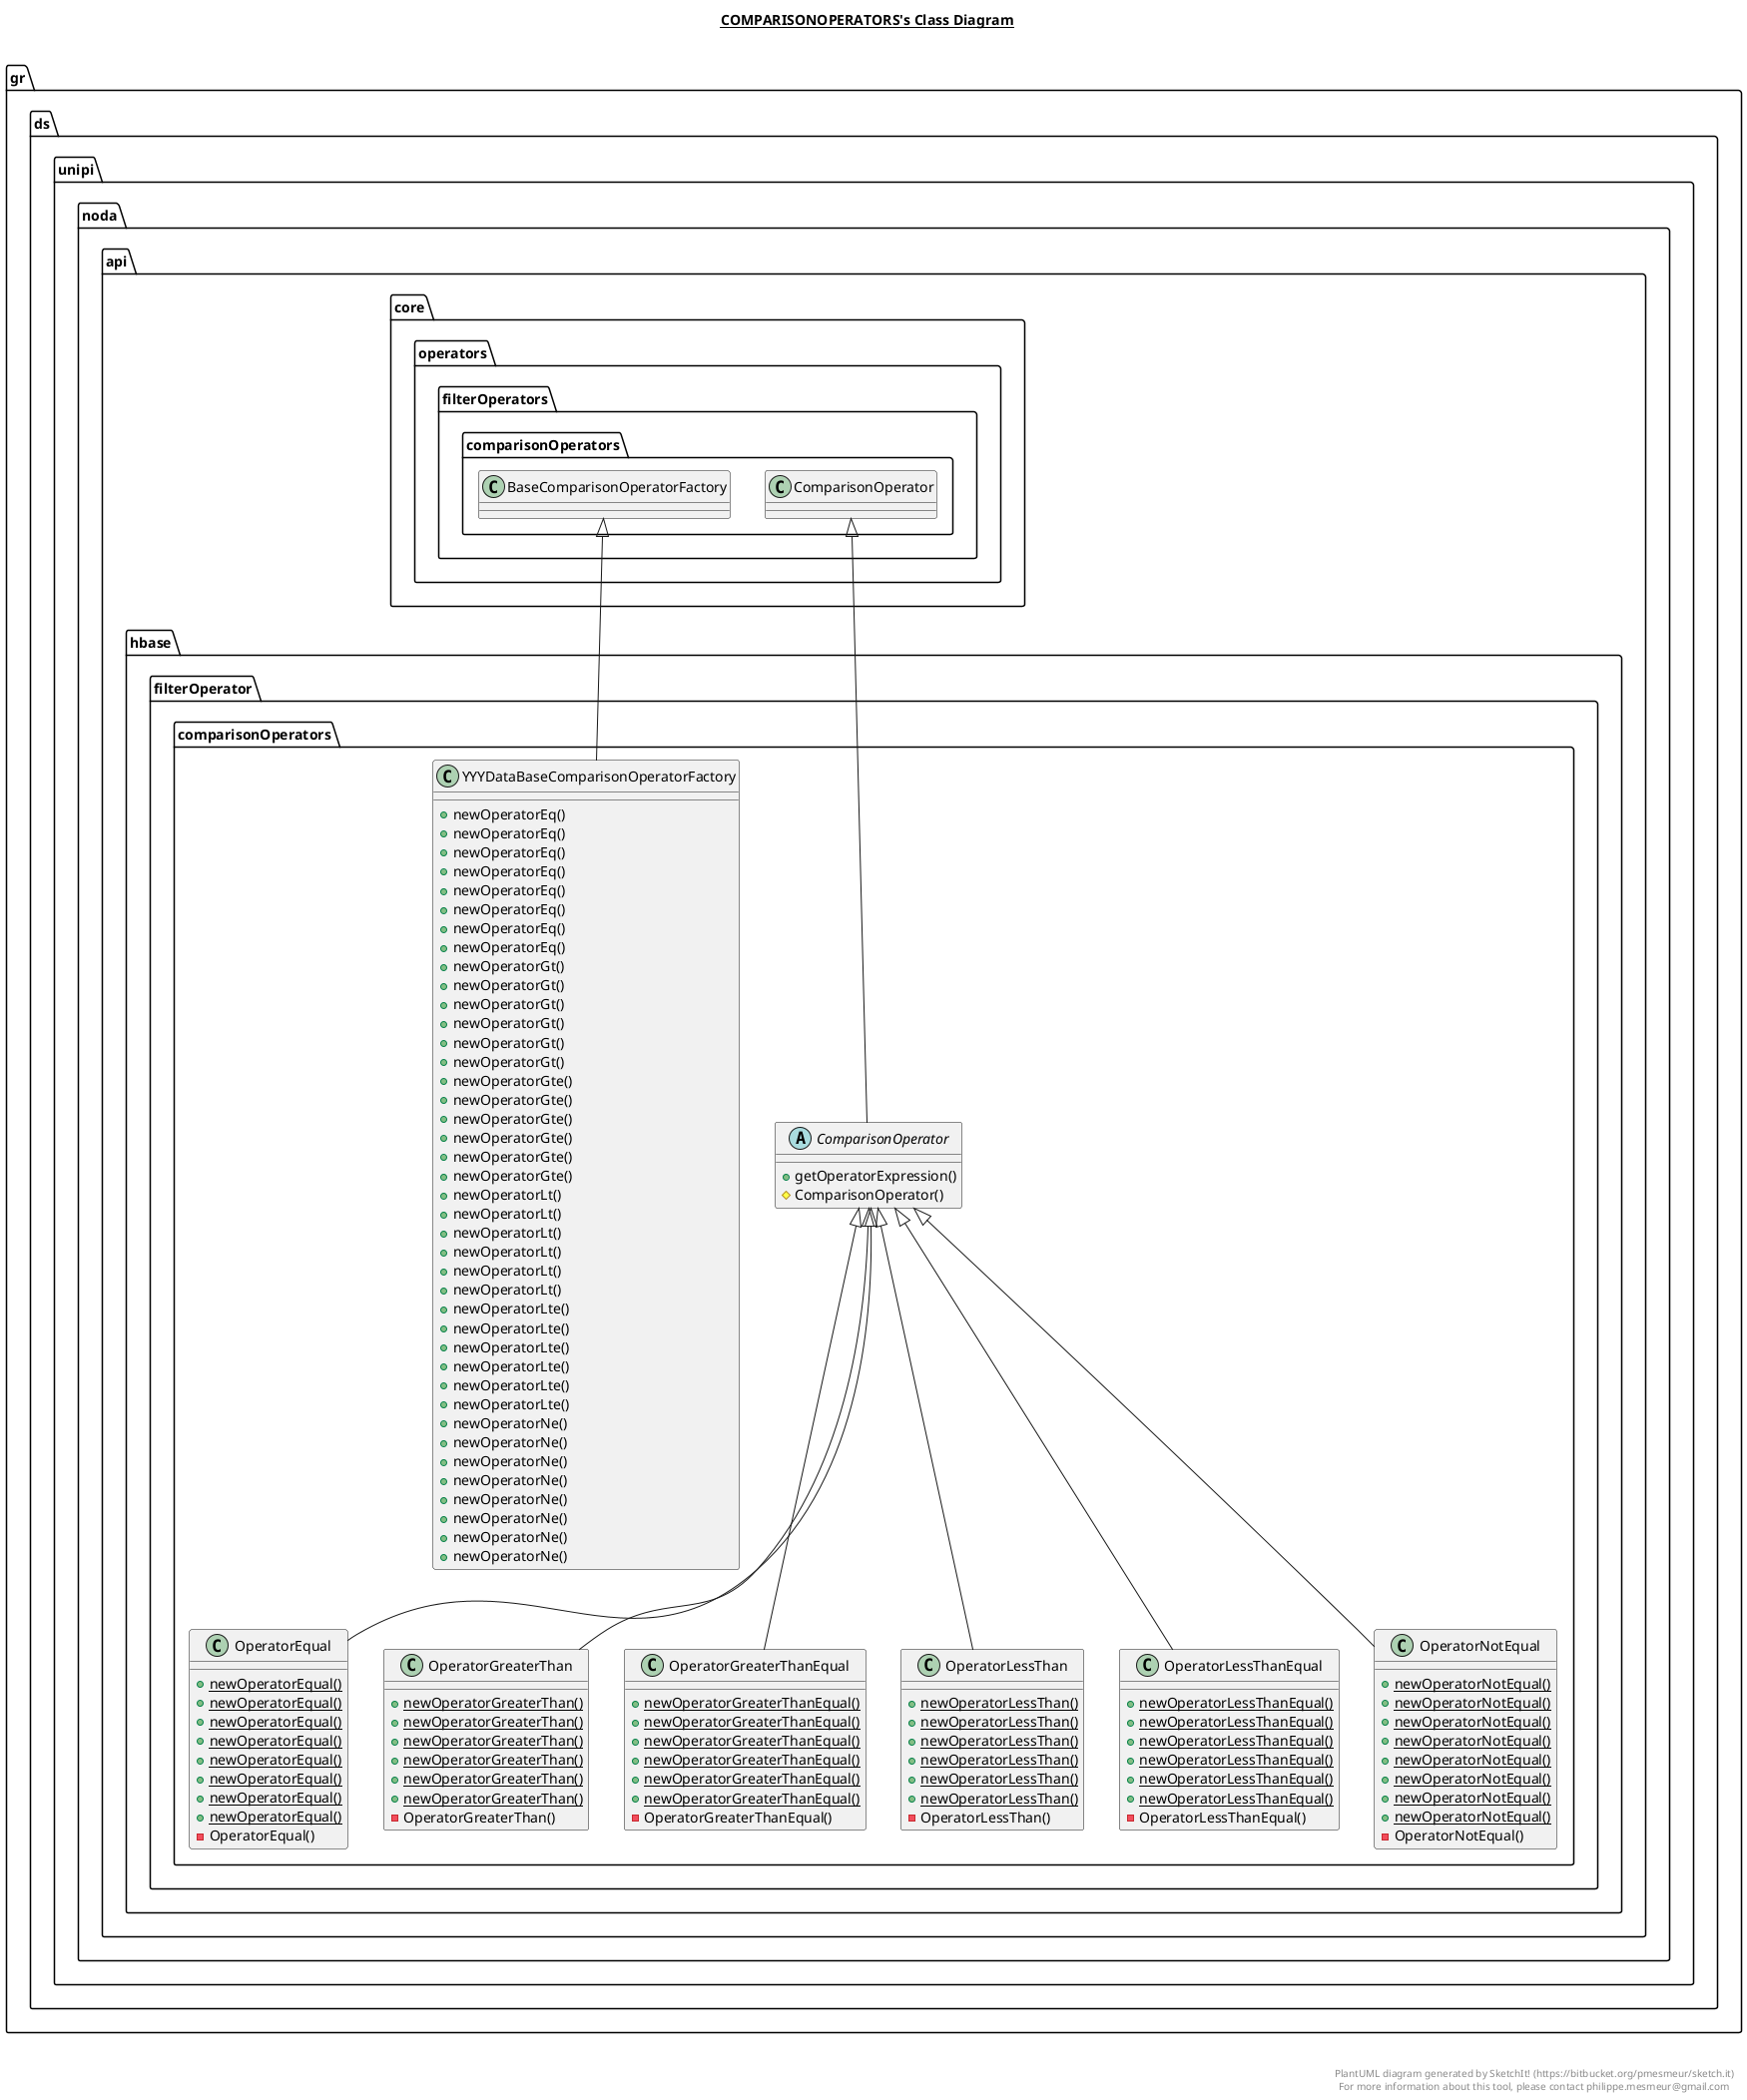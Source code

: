 @startuml

title __COMPARISONOPERATORS's Class Diagram__\n

  namespace gr.ds.unipi.noda.api.hbase {
    namespace filterOperator.comparisonOperators {
      abstract class gr.ds.unipi.noda.api.hbase.filterOperator.comparisonOperators.ComparisonOperator {
          + getOperatorExpression()
          # ComparisonOperator()
      }
    }
  }
  

  namespace gr.ds.unipi.noda.api.hbase {
    namespace filterOperator.comparisonOperators {
      class gr.ds.unipi.noda.api.hbase.filterOperator.comparisonOperators.OperatorEqual {
          {static} + newOperatorEqual()
          {static} + newOperatorEqual()
          {static} + newOperatorEqual()
          {static} + newOperatorEqual()
          {static} + newOperatorEqual()
          {static} + newOperatorEqual()
          {static} + newOperatorEqual()
          {static} + newOperatorEqual()
          - OperatorEqual()
      }
    }
  }
  

  namespace gr.ds.unipi.noda.api.hbase {
    namespace filterOperator.comparisonOperators {
      class gr.ds.unipi.noda.api.hbase.filterOperator.comparisonOperators.OperatorGreaterThan {
          {static} + newOperatorGreaterThan()
          {static} + newOperatorGreaterThan()
          {static} + newOperatorGreaterThan()
          {static} + newOperatorGreaterThan()
          {static} + newOperatorGreaterThan()
          {static} + newOperatorGreaterThan()
          - OperatorGreaterThan()
      }
    }
  }
  

  namespace gr.ds.unipi.noda.api.hbase {
    namespace filterOperator.comparisonOperators {
      class gr.ds.unipi.noda.api.hbase.filterOperator.comparisonOperators.OperatorGreaterThanEqual {
          {static} + newOperatorGreaterThanEqual()
          {static} + newOperatorGreaterThanEqual()
          {static} + newOperatorGreaterThanEqual()
          {static} + newOperatorGreaterThanEqual()
          {static} + newOperatorGreaterThanEqual()
          {static} + newOperatorGreaterThanEqual()
          - OperatorGreaterThanEqual()
      }
    }
  }
  

  namespace gr.ds.unipi.noda.api.hbase {
    namespace filterOperator.comparisonOperators {
      class gr.ds.unipi.noda.api.hbase.filterOperator.comparisonOperators.OperatorLessThan {
          {static} + newOperatorLessThan()
          {static} + newOperatorLessThan()
          {static} + newOperatorLessThan()
          {static} + newOperatorLessThan()
          {static} + newOperatorLessThan()
          {static} + newOperatorLessThan()
          - OperatorLessThan()
      }
    }
  }
  

  namespace gr.ds.unipi.noda.api.hbase {
    namespace filterOperator.comparisonOperators {
      class gr.ds.unipi.noda.api.hbase.filterOperator.comparisonOperators.OperatorLessThanEqual {
          {static} + newOperatorLessThanEqual()
          {static} + newOperatorLessThanEqual()
          {static} + newOperatorLessThanEqual()
          {static} + newOperatorLessThanEqual()
          {static} + newOperatorLessThanEqual()
          {static} + newOperatorLessThanEqual()
          - OperatorLessThanEqual()
      }
    }
  }
  

  namespace gr.ds.unipi.noda.api.hbase {
    namespace filterOperator.comparisonOperators {
      class gr.ds.unipi.noda.api.hbase.filterOperator.comparisonOperators.OperatorNotEqual {
          {static} + newOperatorNotEqual()
          {static} + newOperatorNotEqual()
          {static} + newOperatorNotEqual()
          {static} + newOperatorNotEqual()
          {static} + newOperatorNotEqual()
          {static} + newOperatorNotEqual()
          {static} + newOperatorNotEqual()
          {static} + newOperatorNotEqual()
          - OperatorNotEqual()
      }
    }
  }
  

  namespace gr.ds.unipi.noda.api.hbase {
    namespace filterOperator.comparisonOperators {
      class gr.ds.unipi.noda.api.hbase.filterOperator.comparisonOperators.YYYDataBaseComparisonOperatorFactory {
          + newOperatorEq()
          + newOperatorEq()
          + newOperatorEq()
          + newOperatorEq()
          + newOperatorEq()
          + newOperatorEq()
          + newOperatorEq()
          + newOperatorEq()
          + newOperatorGt()
          + newOperatorGt()
          + newOperatorGt()
          + newOperatorGt()
          + newOperatorGt()
          + newOperatorGt()
          + newOperatorGte()
          + newOperatorGte()
          + newOperatorGte()
          + newOperatorGte()
          + newOperatorGte()
          + newOperatorGte()
          + newOperatorLt()
          + newOperatorLt()
          + newOperatorLt()
          + newOperatorLt()
          + newOperatorLt()
          + newOperatorLt()
          + newOperatorLte()
          + newOperatorLte()
          + newOperatorLte()
          + newOperatorLte()
          + newOperatorLte()
          + newOperatorLte()
          + newOperatorNe()
          + newOperatorNe()
          + newOperatorNe()
          + newOperatorNe()
          + newOperatorNe()
          + newOperatorNe()
          + newOperatorNe()
          + newOperatorNe()
      }
    }
  }
  

  gr.ds.unipi.noda.api.hbase.filterOperator.comparisonOperators.ComparisonOperator -up-|> gr.ds.unipi.noda.api.core.operators.filterOperators.comparisonOperators.ComparisonOperator
  gr.ds.unipi.noda.api.hbase.filterOperator.comparisonOperators.OperatorEqual -up-|> gr.ds.unipi.noda.api.hbase.filterOperator.comparisonOperators.ComparisonOperator
  gr.ds.unipi.noda.api.hbase.filterOperator.comparisonOperators.OperatorGreaterThan -up-|> gr.ds.unipi.noda.api.hbase.filterOperator.comparisonOperators.ComparisonOperator
  gr.ds.unipi.noda.api.hbase.filterOperator.comparisonOperators.OperatorGreaterThanEqual -up-|> gr.ds.unipi.noda.api.hbase.filterOperator.comparisonOperators.ComparisonOperator
  gr.ds.unipi.noda.api.hbase.filterOperator.comparisonOperators.OperatorLessThan -up-|> gr.ds.unipi.noda.api.hbase.filterOperator.comparisonOperators.ComparisonOperator
  gr.ds.unipi.noda.api.hbase.filterOperator.comparisonOperators.OperatorLessThanEqual -up-|> gr.ds.unipi.noda.api.hbase.filterOperator.comparisonOperators.ComparisonOperator
  gr.ds.unipi.noda.api.hbase.filterOperator.comparisonOperators.OperatorNotEqual -up-|> gr.ds.unipi.noda.api.hbase.filterOperator.comparisonOperators.ComparisonOperator
  gr.ds.unipi.noda.api.hbase.filterOperator.comparisonOperators.YYYDataBaseComparisonOperatorFactory -up-|> gr.ds.unipi.noda.api.core.operators.filterOperators.comparisonOperators.BaseComparisonOperatorFactory


right footer


PlantUML diagram generated by SketchIt! (https://bitbucket.org/pmesmeur/sketch.it)
For more information about this tool, please contact philippe.mesmeur@gmail.com
endfooter

@enduml
